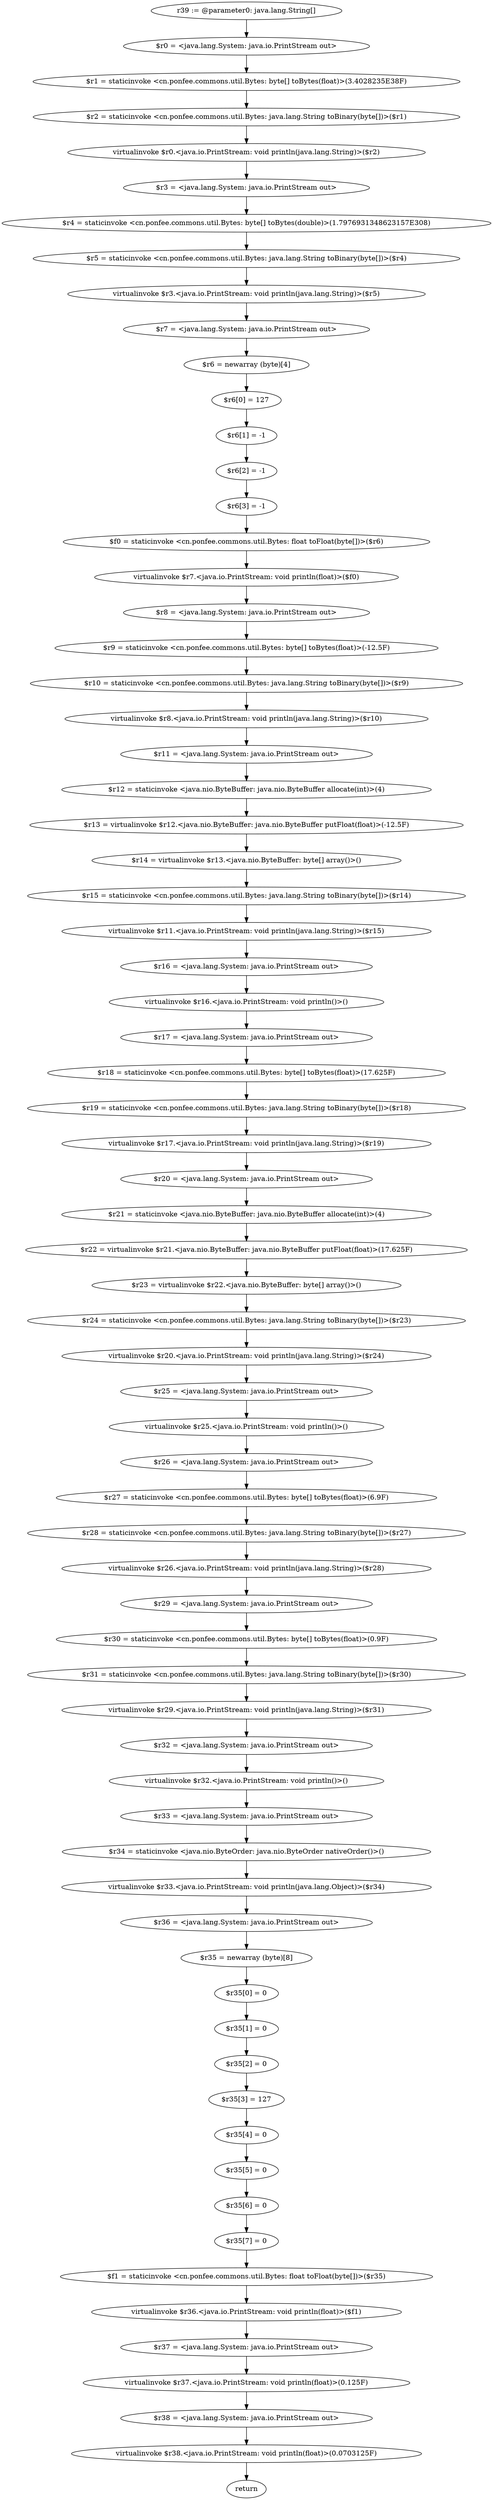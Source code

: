 digraph "unitGraph" {
    "r39 := @parameter0: java.lang.String[]"
    "$r0 = <java.lang.System: java.io.PrintStream out>"
    "$r1 = staticinvoke <cn.ponfee.commons.util.Bytes: byte[] toBytes(float)>(3.4028235E38F)"
    "$r2 = staticinvoke <cn.ponfee.commons.util.Bytes: java.lang.String toBinary(byte[])>($r1)"
    "virtualinvoke $r0.<java.io.PrintStream: void println(java.lang.String)>($r2)"
    "$r3 = <java.lang.System: java.io.PrintStream out>"
    "$r4 = staticinvoke <cn.ponfee.commons.util.Bytes: byte[] toBytes(double)>(1.7976931348623157E308)"
    "$r5 = staticinvoke <cn.ponfee.commons.util.Bytes: java.lang.String toBinary(byte[])>($r4)"
    "virtualinvoke $r3.<java.io.PrintStream: void println(java.lang.String)>($r5)"
    "$r7 = <java.lang.System: java.io.PrintStream out>"
    "$r6 = newarray (byte)[4]"
    "$r6[0] = 127"
    "$r6[1] = -1"
    "$r6[2] = -1"
    "$r6[3] = -1"
    "$f0 = staticinvoke <cn.ponfee.commons.util.Bytes: float toFloat(byte[])>($r6)"
    "virtualinvoke $r7.<java.io.PrintStream: void println(float)>($f0)"
    "$r8 = <java.lang.System: java.io.PrintStream out>"
    "$r9 = staticinvoke <cn.ponfee.commons.util.Bytes: byte[] toBytes(float)>(-12.5F)"
    "$r10 = staticinvoke <cn.ponfee.commons.util.Bytes: java.lang.String toBinary(byte[])>($r9)"
    "virtualinvoke $r8.<java.io.PrintStream: void println(java.lang.String)>($r10)"
    "$r11 = <java.lang.System: java.io.PrintStream out>"
    "$r12 = staticinvoke <java.nio.ByteBuffer: java.nio.ByteBuffer allocate(int)>(4)"
    "$r13 = virtualinvoke $r12.<java.nio.ByteBuffer: java.nio.ByteBuffer putFloat(float)>(-12.5F)"
    "$r14 = virtualinvoke $r13.<java.nio.ByteBuffer: byte[] array()>()"
    "$r15 = staticinvoke <cn.ponfee.commons.util.Bytes: java.lang.String toBinary(byte[])>($r14)"
    "virtualinvoke $r11.<java.io.PrintStream: void println(java.lang.String)>($r15)"
    "$r16 = <java.lang.System: java.io.PrintStream out>"
    "virtualinvoke $r16.<java.io.PrintStream: void println()>()"
    "$r17 = <java.lang.System: java.io.PrintStream out>"
    "$r18 = staticinvoke <cn.ponfee.commons.util.Bytes: byte[] toBytes(float)>(17.625F)"
    "$r19 = staticinvoke <cn.ponfee.commons.util.Bytes: java.lang.String toBinary(byte[])>($r18)"
    "virtualinvoke $r17.<java.io.PrintStream: void println(java.lang.String)>($r19)"
    "$r20 = <java.lang.System: java.io.PrintStream out>"
    "$r21 = staticinvoke <java.nio.ByteBuffer: java.nio.ByteBuffer allocate(int)>(4)"
    "$r22 = virtualinvoke $r21.<java.nio.ByteBuffer: java.nio.ByteBuffer putFloat(float)>(17.625F)"
    "$r23 = virtualinvoke $r22.<java.nio.ByteBuffer: byte[] array()>()"
    "$r24 = staticinvoke <cn.ponfee.commons.util.Bytes: java.lang.String toBinary(byte[])>($r23)"
    "virtualinvoke $r20.<java.io.PrintStream: void println(java.lang.String)>($r24)"
    "$r25 = <java.lang.System: java.io.PrintStream out>"
    "virtualinvoke $r25.<java.io.PrintStream: void println()>()"
    "$r26 = <java.lang.System: java.io.PrintStream out>"
    "$r27 = staticinvoke <cn.ponfee.commons.util.Bytes: byte[] toBytes(float)>(6.9F)"
    "$r28 = staticinvoke <cn.ponfee.commons.util.Bytes: java.lang.String toBinary(byte[])>($r27)"
    "virtualinvoke $r26.<java.io.PrintStream: void println(java.lang.String)>($r28)"
    "$r29 = <java.lang.System: java.io.PrintStream out>"
    "$r30 = staticinvoke <cn.ponfee.commons.util.Bytes: byte[] toBytes(float)>(0.9F)"
    "$r31 = staticinvoke <cn.ponfee.commons.util.Bytes: java.lang.String toBinary(byte[])>($r30)"
    "virtualinvoke $r29.<java.io.PrintStream: void println(java.lang.String)>($r31)"
    "$r32 = <java.lang.System: java.io.PrintStream out>"
    "virtualinvoke $r32.<java.io.PrintStream: void println()>()"
    "$r33 = <java.lang.System: java.io.PrintStream out>"
    "$r34 = staticinvoke <java.nio.ByteOrder: java.nio.ByteOrder nativeOrder()>()"
    "virtualinvoke $r33.<java.io.PrintStream: void println(java.lang.Object)>($r34)"
    "$r36 = <java.lang.System: java.io.PrintStream out>"
    "$r35 = newarray (byte)[8]"
    "$r35[0] = 0"
    "$r35[1] = 0"
    "$r35[2] = 0"
    "$r35[3] = 127"
    "$r35[4] = 0"
    "$r35[5] = 0"
    "$r35[6] = 0"
    "$r35[7] = 0"
    "$f1 = staticinvoke <cn.ponfee.commons.util.Bytes: float toFloat(byte[])>($r35)"
    "virtualinvoke $r36.<java.io.PrintStream: void println(float)>($f1)"
    "$r37 = <java.lang.System: java.io.PrintStream out>"
    "virtualinvoke $r37.<java.io.PrintStream: void println(float)>(0.125F)"
    "$r38 = <java.lang.System: java.io.PrintStream out>"
    "virtualinvoke $r38.<java.io.PrintStream: void println(float)>(0.0703125F)"
    "return"
    "r39 := @parameter0: java.lang.String[]"->"$r0 = <java.lang.System: java.io.PrintStream out>";
    "$r0 = <java.lang.System: java.io.PrintStream out>"->"$r1 = staticinvoke <cn.ponfee.commons.util.Bytes: byte[] toBytes(float)>(3.4028235E38F)";
    "$r1 = staticinvoke <cn.ponfee.commons.util.Bytes: byte[] toBytes(float)>(3.4028235E38F)"->"$r2 = staticinvoke <cn.ponfee.commons.util.Bytes: java.lang.String toBinary(byte[])>($r1)";
    "$r2 = staticinvoke <cn.ponfee.commons.util.Bytes: java.lang.String toBinary(byte[])>($r1)"->"virtualinvoke $r0.<java.io.PrintStream: void println(java.lang.String)>($r2)";
    "virtualinvoke $r0.<java.io.PrintStream: void println(java.lang.String)>($r2)"->"$r3 = <java.lang.System: java.io.PrintStream out>";
    "$r3 = <java.lang.System: java.io.PrintStream out>"->"$r4 = staticinvoke <cn.ponfee.commons.util.Bytes: byte[] toBytes(double)>(1.7976931348623157E308)";
    "$r4 = staticinvoke <cn.ponfee.commons.util.Bytes: byte[] toBytes(double)>(1.7976931348623157E308)"->"$r5 = staticinvoke <cn.ponfee.commons.util.Bytes: java.lang.String toBinary(byte[])>($r4)";
    "$r5 = staticinvoke <cn.ponfee.commons.util.Bytes: java.lang.String toBinary(byte[])>($r4)"->"virtualinvoke $r3.<java.io.PrintStream: void println(java.lang.String)>($r5)";
    "virtualinvoke $r3.<java.io.PrintStream: void println(java.lang.String)>($r5)"->"$r7 = <java.lang.System: java.io.PrintStream out>";
    "$r7 = <java.lang.System: java.io.PrintStream out>"->"$r6 = newarray (byte)[4]";
    "$r6 = newarray (byte)[4]"->"$r6[0] = 127";
    "$r6[0] = 127"->"$r6[1] = -1";
    "$r6[1] = -1"->"$r6[2] = -1";
    "$r6[2] = -1"->"$r6[3] = -1";
    "$r6[3] = -1"->"$f0 = staticinvoke <cn.ponfee.commons.util.Bytes: float toFloat(byte[])>($r6)";
    "$f0 = staticinvoke <cn.ponfee.commons.util.Bytes: float toFloat(byte[])>($r6)"->"virtualinvoke $r7.<java.io.PrintStream: void println(float)>($f0)";
    "virtualinvoke $r7.<java.io.PrintStream: void println(float)>($f0)"->"$r8 = <java.lang.System: java.io.PrintStream out>";
    "$r8 = <java.lang.System: java.io.PrintStream out>"->"$r9 = staticinvoke <cn.ponfee.commons.util.Bytes: byte[] toBytes(float)>(-12.5F)";
    "$r9 = staticinvoke <cn.ponfee.commons.util.Bytes: byte[] toBytes(float)>(-12.5F)"->"$r10 = staticinvoke <cn.ponfee.commons.util.Bytes: java.lang.String toBinary(byte[])>($r9)";
    "$r10 = staticinvoke <cn.ponfee.commons.util.Bytes: java.lang.String toBinary(byte[])>($r9)"->"virtualinvoke $r8.<java.io.PrintStream: void println(java.lang.String)>($r10)";
    "virtualinvoke $r8.<java.io.PrintStream: void println(java.lang.String)>($r10)"->"$r11 = <java.lang.System: java.io.PrintStream out>";
    "$r11 = <java.lang.System: java.io.PrintStream out>"->"$r12 = staticinvoke <java.nio.ByteBuffer: java.nio.ByteBuffer allocate(int)>(4)";
    "$r12 = staticinvoke <java.nio.ByteBuffer: java.nio.ByteBuffer allocate(int)>(4)"->"$r13 = virtualinvoke $r12.<java.nio.ByteBuffer: java.nio.ByteBuffer putFloat(float)>(-12.5F)";
    "$r13 = virtualinvoke $r12.<java.nio.ByteBuffer: java.nio.ByteBuffer putFloat(float)>(-12.5F)"->"$r14 = virtualinvoke $r13.<java.nio.ByteBuffer: byte[] array()>()";
    "$r14 = virtualinvoke $r13.<java.nio.ByteBuffer: byte[] array()>()"->"$r15 = staticinvoke <cn.ponfee.commons.util.Bytes: java.lang.String toBinary(byte[])>($r14)";
    "$r15 = staticinvoke <cn.ponfee.commons.util.Bytes: java.lang.String toBinary(byte[])>($r14)"->"virtualinvoke $r11.<java.io.PrintStream: void println(java.lang.String)>($r15)";
    "virtualinvoke $r11.<java.io.PrintStream: void println(java.lang.String)>($r15)"->"$r16 = <java.lang.System: java.io.PrintStream out>";
    "$r16 = <java.lang.System: java.io.PrintStream out>"->"virtualinvoke $r16.<java.io.PrintStream: void println()>()";
    "virtualinvoke $r16.<java.io.PrintStream: void println()>()"->"$r17 = <java.lang.System: java.io.PrintStream out>";
    "$r17 = <java.lang.System: java.io.PrintStream out>"->"$r18 = staticinvoke <cn.ponfee.commons.util.Bytes: byte[] toBytes(float)>(17.625F)";
    "$r18 = staticinvoke <cn.ponfee.commons.util.Bytes: byte[] toBytes(float)>(17.625F)"->"$r19 = staticinvoke <cn.ponfee.commons.util.Bytes: java.lang.String toBinary(byte[])>($r18)";
    "$r19 = staticinvoke <cn.ponfee.commons.util.Bytes: java.lang.String toBinary(byte[])>($r18)"->"virtualinvoke $r17.<java.io.PrintStream: void println(java.lang.String)>($r19)";
    "virtualinvoke $r17.<java.io.PrintStream: void println(java.lang.String)>($r19)"->"$r20 = <java.lang.System: java.io.PrintStream out>";
    "$r20 = <java.lang.System: java.io.PrintStream out>"->"$r21 = staticinvoke <java.nio.ByteBuffer: java.nio.ByteBuffer allocate(int)>(4)";
    "$r21 = staticinvoke <java.nio.ByteBuffer: java.nio.ByteBuffer allocate(int)>(4)"->"$r22 = virtualinvoke $r21.<java.nio.ByteBuffer: java.nio.ByteBuffer putFloat(float)>(17.625F)";
    "$r22 = virtualinvoke $r21.<java.nio.ByteBuffer: java.nio.ByteBuffer putFloat(float)>(17.625F)"->"$r23 = virtualinvoke $r22.<java.nio.ByteBuffer: byte[] array()>()";
    "$r23 = virtualinvoke $r22.<java.nio.ByteBuffer: byte[] array()>()"->"$r24 = staticinvoke <cn.ponfee.commons.util.Bytes: java.lang.String toBinary(byte[])>($r23)";
    "$r24 = staticinvoke <cn.ponfee.commons.util.Bytes: java.lang.String toBinary(byte[])>($r23)"->"virtualinvoke $r20.<java.io.PrintStream: void println(java.lang.String)>($r24)";
    "virtualinvoke $r20.<java.io.PrintStream: void println(java.lang.String)>($r24)"->"$r25 = <java.lang.System: java.io.PrintStream out>";
    "$r25 = <java.lang.System: java.io.PrintStream out>"->"virtualinvoke $r25.<java.io.PrintStream: void println()>()";
    "virtualinvoke $r25.<java.io.PrintStream: void println()>()"->"$r26 = <java.lang.System: java.io.PrintStream out>";
    "$r26 = <java.lang.System: java.io.PrintStream out>"->"$r27 = staticinvoke <cn.ponfee.commons.util.Bytes: byte[] toBytes(float)>(6.9F)";
    "$r27 = staticinvoke <cn.ponfee.commons.util.Bytes: byte[] toBytes(float)>(6.9F)"->"$r28 = staticinvoke <cn.ponfee.commons.util.Bytes: java.lang.String toBinary(byte[])>($r27)";
    "$r28 = staticinvoke <cn.ponfee.commons.util.Bytes: java.lang.String toBinary(byte[])>($r27)"->"virtualinvoke $r26.<java.io.PrintStream: void println(java.lang.String)>($r28)";
    "virtualinvoke $r26.<java.io.PrintStream: void println(java.lang.String)>($r28)"->"$r29 = <java.lang.System: java.io.PrintStream out>";
    "$r29 = <java.lang.System: java.io.PrintStream out>"->"$r30 = staticinvoke <cn.ponfee.commons.util.Bytes: byte[] toBytes(float)>(0.9F)";
    "$r30 = staticinvoke <cn.ponfee.commons.util.Bytes: byte[] toBytes(float)>(0.9F)"->"$r31 = staticinvoke <cn.ponfee.commons.util.Bytes: java.lang.String toBinary(byte[])>($r30)";
    "$r31 = staticinvoke <cn.ponfee.commons.util.Bytes: java.lang.String toBinary(byte[])>($r30)"->"virtualinvoke $r29.<java.io.PrintStream: void println(java.lang.String)>($r31)";
    "virtualinvoke $r29.<java.io.PrintStream: void println(java.lang.String)>($r31)"->"$r32 = <java.lang.System: java.io.PrintStream out>";
    "$r32 = <java.lang.System: java.io.PrintStream out>"->"virtualinvoke $r32.<java.io.PrintStream: void println()>()";
    "virtualinvoke $r32.<java.io.PrintStream: void println()>()"->"$r33 = <java.lang.System: java.io.PrintStream out>";
    "$r33 = <java.lang.System: java.io.PrintStream out>"->"$r34 = staticinvoke <java.nio.ByteOrder: java.nio.ByteOrder nativeOrder()>()";
    "$r34 = staticinvoke <java.nio.ByteOrder: java.nio.ByteOrder nativeOrder()>()"->"virtualinvoke $r33.<java.io.PrintStream: void println(java.lang.Object)>($r34)";
    "virtualinvoke $r33.<java.io.PrintStream: void println(java.lang.Object)>($r34)"->"$r36 = <java.lang.System: java.io.PrintStream out>";
    "$r36 = <java.lang.System: java.io.PrintStream out>"->"$r35 = newarray (byte)[8]";
    "$r35 = newarray (byte)[8]"->"$r35[0] = 0";
    "$r35[0] = 0"->"$r35[1] = 0";
    "$r35[1] = 0"->"$r35[2] = 0";
    "$r35[2] = 0"->"$r35[3] = 127";
    "$r35[3] = 127"->"$r35[4] = 0";
    "$r35[4] = 0"->"$r35[5] = 0";
    "$r35[5] = 0"->"$r35[6] = 0";
    "$r35[6] = 0"->"$r35[7] = 0";
    "$r35[7] = 0"->"$f1 = staticinvoke <cn.ponfee.commons.util.Bytes: float toFloat(byte[])>($r35)";
    "$f1 = staticinvoke <cn.ponfee.commons.util.Bytes: float toFloat(byte[])>($r35)"->"virtualinvoke $r36.<java.io.PrintStream: void println(float)>($f1)";
    "virtualinvoke $r36.<java.io.PrintStream: void println(float)>($f1)"->"$r37 = <java.lang.System: java.io.PrintStream out>";
    "$r37 = <java.lang.System: java.io.PrintStream out>"->"virtualinvoke $r37.<java.io.PrintStream: void println(float)>(0.125F)";
    "virtualinvoke $r37.<java.io.PrintStream: void println(float)>(0.125F)"->"$r38 = <java.lang.System: java.io.PrintStream out>";
    "$r38 = <java.lang.System: java.io.PrintStream out>"->"virtualinvoke $r38.<java.io.PrintStream: void println(float)>(0.0703125F)";
    "virtualinvoke $r38.<java.io.PrintStream: void println(float)>(0.0703125F)"->"return";
}
